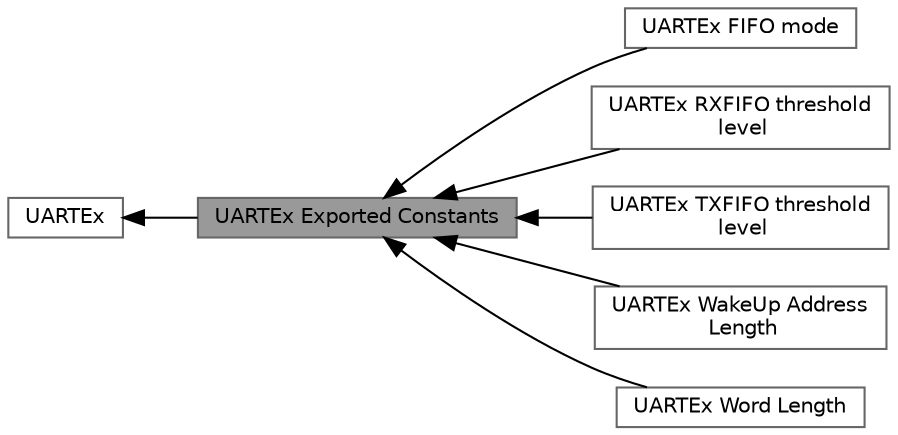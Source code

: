 digraph "UARTEx Exported Constants"
{
 // LATEX_PDF_SIZE
  bgcolor="transparent";
  edge [fontname=Helvetica,fontsize=10,labelfontname=Helvetica,labelfontsize=10];
  node [fontname=Helvetica,fontsize=10,shape=box,height=0.2,width=0.4];
  rankdir=LR;
  Node2 [label="UARTEx",height=0.2,width=0.4,color="grey40", fillcolor="white", style="filled",URL="$group___u_a_r_t_ex.html",tooltip="UART Extended HAL module driver."];
  Node1 [label="UARTEx Exported Constants",height=0.2,width=0.4,color="gray40", fillcolor="grey60", style="filled", fontcolor="black",tooltip=" "];
  Node5 [label="UARTEx FIFO mode",height=0.2,width=0.4,color="grey40", fillcolor="white", style="filled",URL="$group___u_a_r_t_ex___f_i_f_o__mode.html",tooltip="UART FIFO mode."];
  Node7 [label="UARTEx RXFIFO threshold\l level",height=0.2,width=0.4,color="grey40", fillcolor="white", style="filled",URL="$group___u_a_r_t_ex___r_x_f_i_f_o__threshold__level.html",tooltip="UART RXFIFO threshold level."];
  Node6 [label="UARTEx TXFIFO threshold\l level",height=0.2,width=0.4,color="grey40", fillcolor="white", style="filled",URL="$group___u_a_r_t_ex___t_x_f_i_f_o__threshold__level.html",tooltip="UART TXFIFO threshold level."];
  Node4 [label="UARTEx WakeUp Address\l Length",height=0.2,width=0.4,color="grey40", fillcolor="white", style="filled",URL="$group___u_a_r_t_ex___wake_up___address___length.html",tooltip=" "];
  Node3 [label="UARTEx Word Length",height=0.2,width=0.4,color="grey40", fillcolor="white", style="filled",URL="$group___u_a_r_t_ex___word___length.html",tooltip=" "];
  Node2->Node1 [shape=plaintext, dir="back", style="solid"];
  Node1->Node3 [shape=plaintext, dir="back", style="solid"];
  Node1->Node4 [shape=plaintext, dir="back", style="solid"];
  Node1->Node5 [shape=plaintext, dir="back", style="solid"];
  Node1->Node6 [shape=plaintext, dir="back", style="solid"];
  Node1->Node7 [shape=plaintext, dir="back", style="solid"];
}
